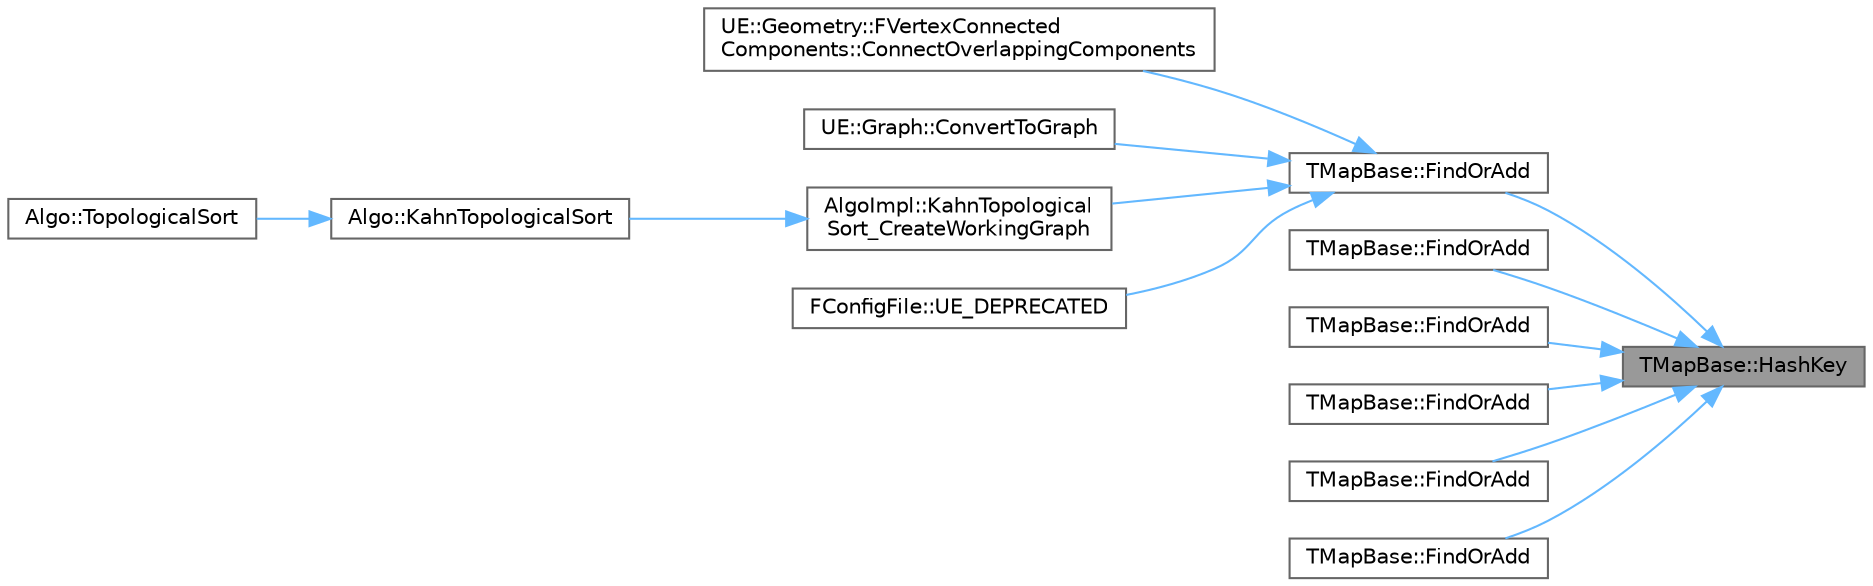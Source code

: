 digraph "TMapBase::HashKey"
{
 // INTERACTIVE_SVG=YES
 // LATEX_PDF_SIZE
  bgcolor="transparent";
  edge [fontname=Helvetica,fontsize=10,labelfontname=Helvetica,labelfontsize=10];
  node [fontname=Helvetica,fontsize=10,shape=box,height=0.2,width=0.4];
  rankdir="RL";
  Node1 [id="Node000001",label="TMapBase::HashKey",height=0.2,width=0.4,color="gray40", fillcolor="grey60", style="filled", fontcolor="black",tooltip=" "];
  Node1 -> Node2 [id="edge1_Node000001_Node000002",dir="back",color="steelblue1",style="solid",tooltip=" "];
  Node2 [id="Node000002",label="TMapBase::FindOrAdd",height=0.2,width=0.4,color="grey40", fillcolor="white", style="filled",URL="$d8/dad/classTMapBase.html#ad29b334f3b98ea66e445656d0dba02e7",tooltip="Find the value associated with a specified key, or if none exists, adds a value using the default con..."];
  Node2 -> Node3 [id="edge2_Node000002_Node000003",dir="back",color="steelblue1",style="solid",tooltip=" "];
  Node3 [id="Node000003",label="UE::Geometry::FVertexConnected\lComponents::ConnectOverlappingComponents",height=0.2,width=0.4,color="grey40", fillcolor="white", style="filled",URL="$d1/d18/classUE_1_1Geometry_1_1FVertexConnectedComponents.html#a2b5aacadf7524b80d24fd4947fe2e316",tooltip=" "];
  Node2 -> Node4 [id="edge3_Node000002_Node000004",dir="back",color="steelblue1",style="solid",tooltip=" "];
  Node4 [id="Node000004",label="UE::Graph::ConvertToGraph",height=0.2,width=0.4,color="grey40", fillcolor="white", style="filled",URL="$d3/d33/namespaceUE_1_1Graph.html#aa5c899f112dccf29af8f5200170f4661",tooltip="Convert an array of Keys and a function that returns the directed edges from each Key into the Normal..."];
  Node2 -> Node5 [id="edge4_Node000002_Node000005",dir="back",color="steelblue1",style="solid",tooltip=" "];
  Node5 [id="Node000005",label="AlgoImpl::KahnTopological\lSort_CreateWorkingGraph",height=0.2,width=0.4,color="grey40", fillcolor="white", style="filled",URL="$db/d64/namespaceAlgoImpl.html#a834c07ecadcd8dd1c1dbe4be6a5cbeff",tooltip="Convert UniqueRange and GetElementDependencies into handles, dependency count, dependencies,..."];
  Node5 -> Node6 [id="edge5_Node000005_Node000006",dir="back",color="steelblue1",style="solid",tooltip=" "];
  Node6 [id="Node000006",label="Algo::KahnTopologicalSort",height=0.2,width=0.4,color="grey40", fillcolor="white", style="filled",URL="$db/d33/namespaceAlgo.html#a231003554c827f132ff7e767bf161b4d",tooltip="Public entrypoint."];
  Node6 -> Node7 [id="edge6_Node000006_Node000007",dir="back",color="steelblue1",style="solid",tooltip=" "];
  Node7 [id="Node000007",label="Algo::TopologicalSort",height=0.2,width=0.4,color="grey40", fillcolor="white", style="filled",URL="$db/d33/namespaceAlgo.html#a019f59012ba87e9c255a73934d81f33b",tooltip="Sorts the given range in leaf to root order: For every pair of elements (A,B) where SortedIndex(A) < ..."];
  Node2 -> Node8 [id="edge7_Node000002_Node000008",dir="back",color="steelblue1",style="solid",tooltip=" "];
  Node8 [id="Node000008",label="FConfigFile::UE_DEPRECATED",height=0.2,width=0.4,color="grey40", fillcolor="white", style="filled",URL="$da/d8b/classFConfigFile.html#add636cb1b6082866cad3c13bf952a5fa",tooltip=" "];
  Node1 -> Node9 [id="edge8_Node000001_Node000009",dir="back",color="steelblue1",style="solid",tooltip=" "];
  Node9 [id="Node000009",label="TMapBase::FindOrAdd",height=0.2,width=0.4,color="grey40", fillcolor="white", style="filled",URL="$d8/dad/classTMapBase.html#a6521b1c322f57b6cdaf492a34c81fdbf",tooltip="Find the value associated with a specified key, or if none exists, adds a value using the default con..."];
  Node1 -> Node10 [id="edge9_Node000001_Node000010",dir="back",color="steelblue1",style="solid",tooltip=" "];
  Node10 [id="Node000010",label="TMapBase::FindOrAdd",height=0.2,width=0.4,color="grey40", fillcolor="white", style="filled",URL="$d8/dad/classTMapBase.html#a9c463b414536bd027b2b1f211f9f0127",tooltip=" "];
  Node1 -> Node11 [id="edge10_Node000001_Node000011",dir="back",color="steelblue1",style="solid",tooltip=" "];
  Node11 [id="Node000011",label="TMapBase::FindOrAdd",height=0.2,width=0.4,color="grey40", fillcolor="white", style="filled",URL="$d8/dad/classTMapBase.html#a7110088075cc48ea0cac7bdafafde54d",tooltip=" "];
  Node1 -> Node12 [id="edge11_Node000001_Node000012",dir="back",color="steelblue1",style="solid",tooltip=" "];
  Node12 [id="Node000012",label="TMapBase::FindOrAdd",height=0.2,width=0.4,color="grey40", fillcolor="white", style="filled",URL="$d8/dad/classTMapBase.html#ad3865b270177ffcbf4365ba02573492b",tooltip=" "];
  Node1 -> Node13 [id="edge12_Node000001_Node000013",dir="back",color="steelblue1",style="solid",tooltip=" "];
  Node13 [id="Node000013",label="TMapBase::FindOrAdd",height=0.2,width=0.4,color="grey40", fillcolor="white", style="filled",URL="$d8/dad/classTMapBase.html#a9d03eff6472a5081bff877b6f1822d16",tooltip=" "];
}
